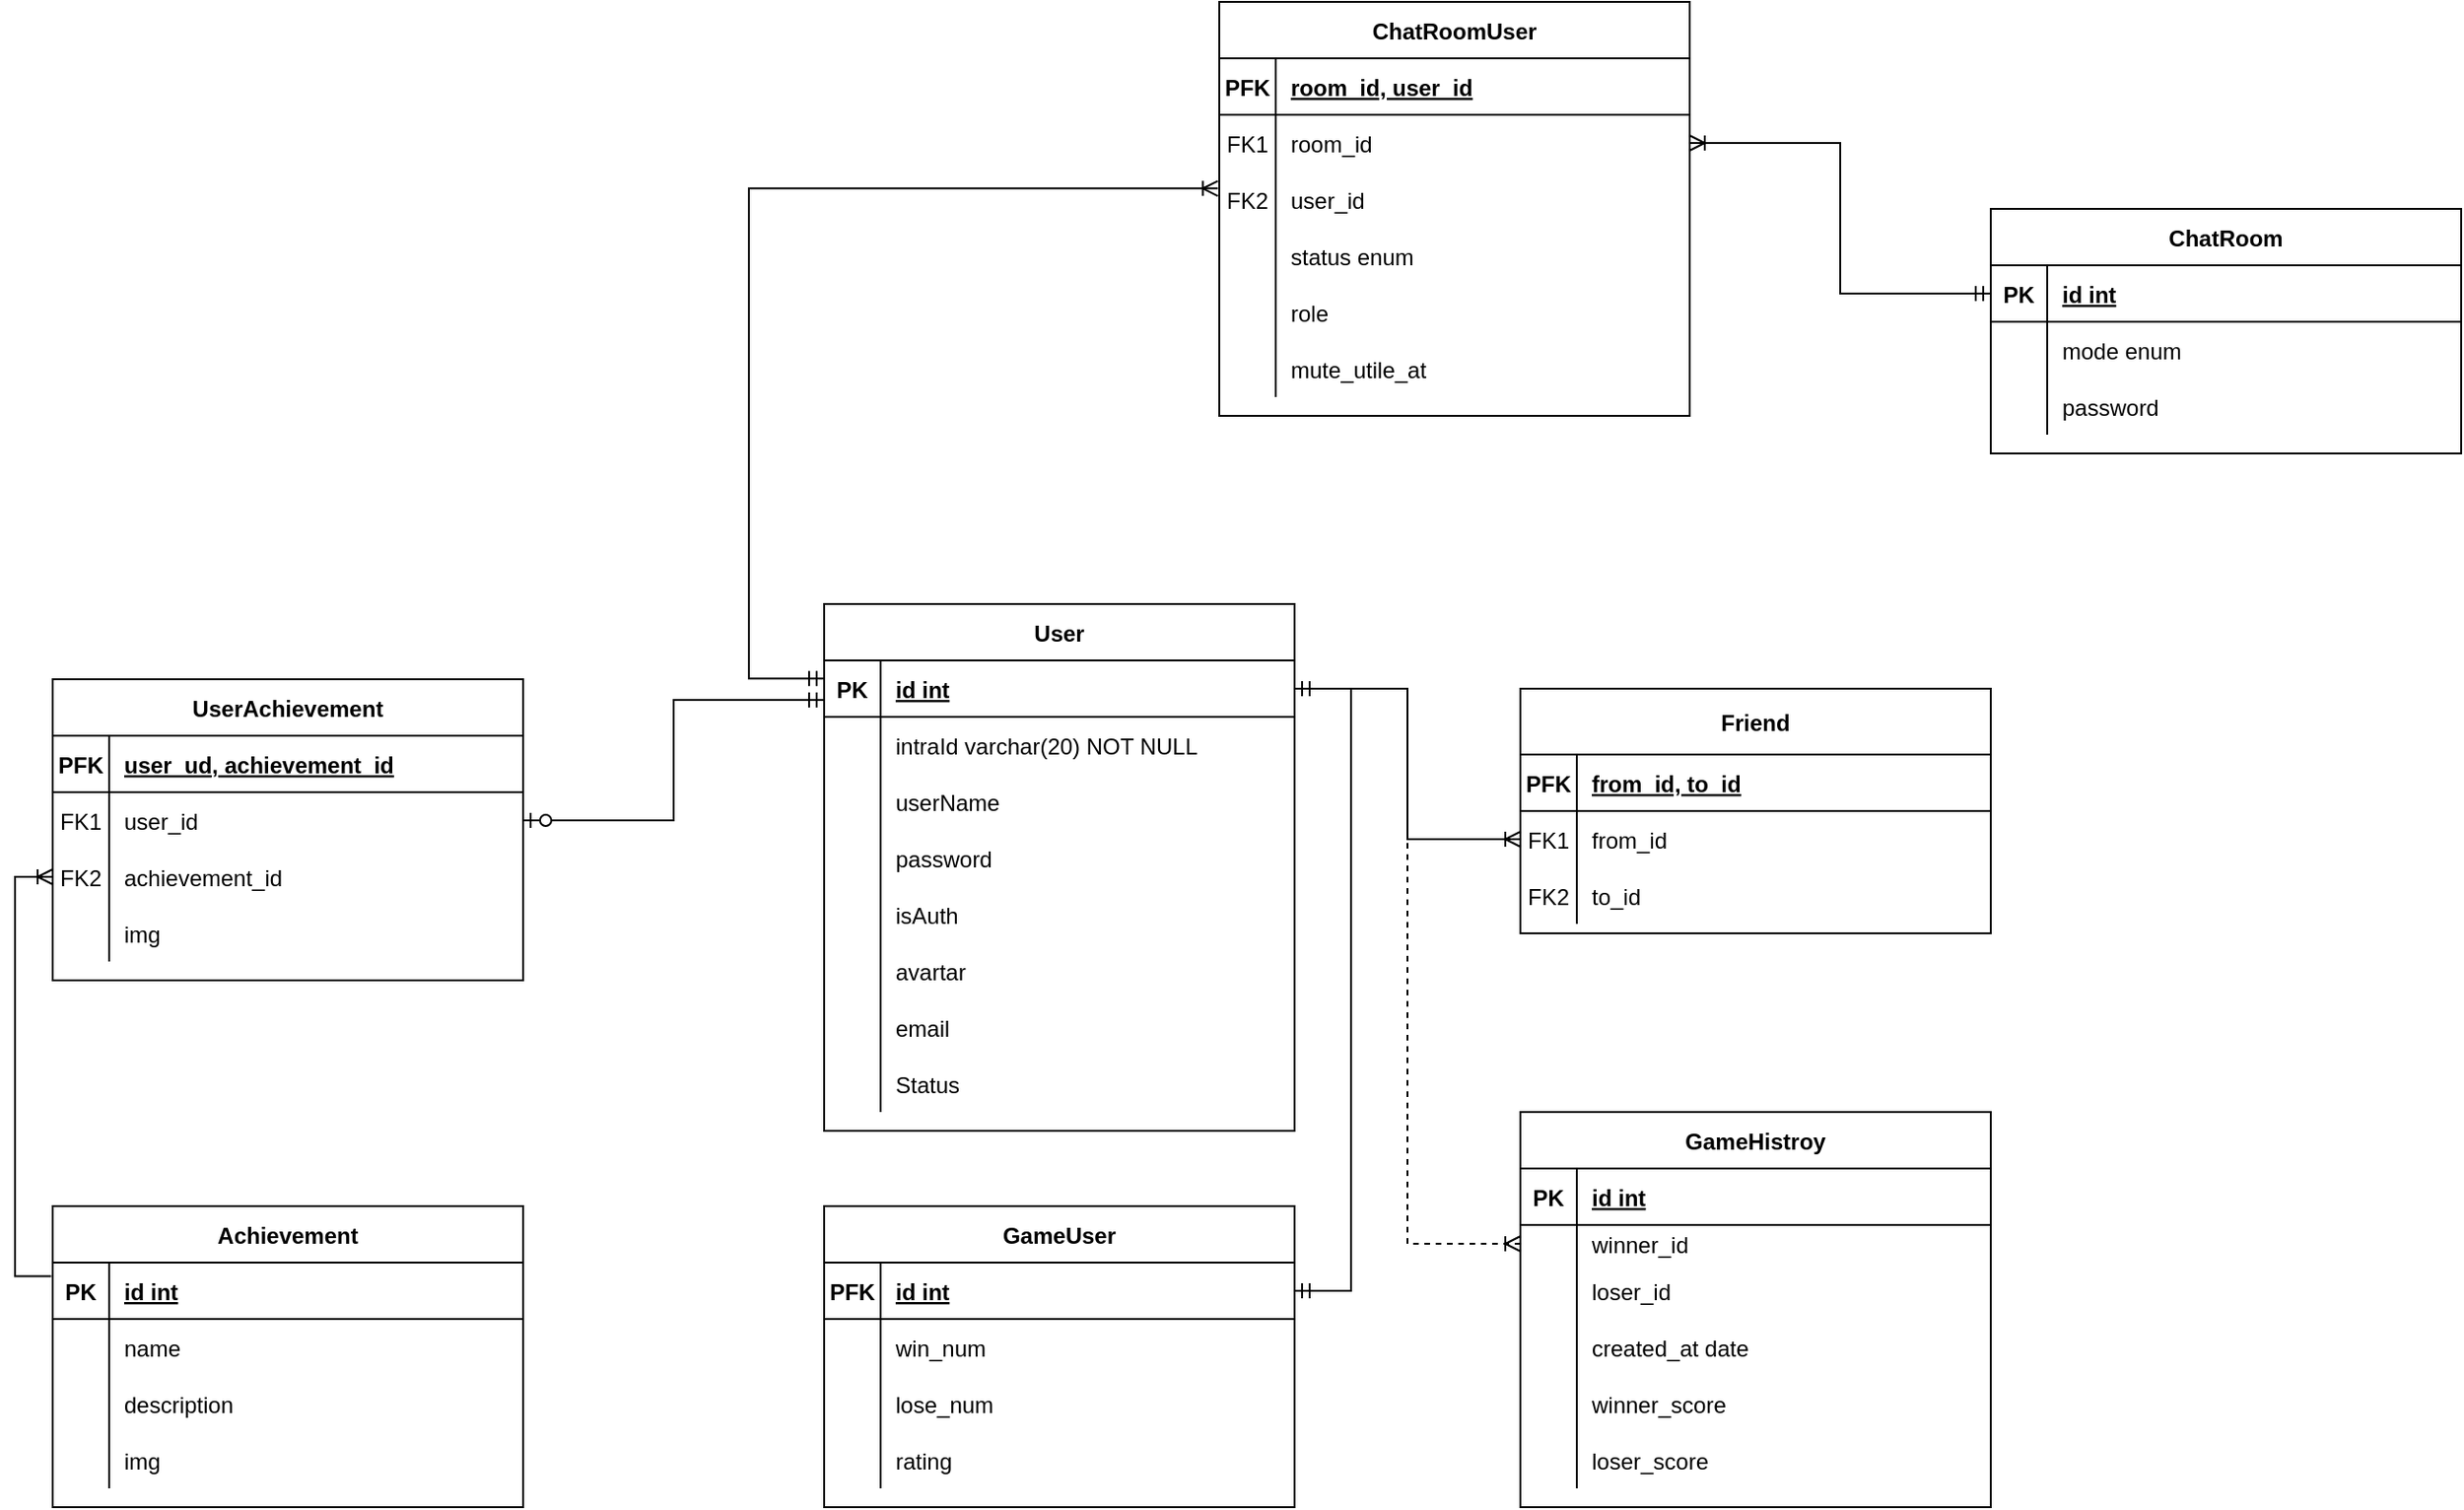 <mxfile version="21.5.0" type="github">
  <diagram id="R2lEEEUBdFMjLlhIrx00" name="Page-1">
    <mxGraphModel dx="2044" dy="1866" grid="1" gridSize="10" guides="1" tooltips="1" connect="1" arrows="1" fold="1" page="1" pageScale="1" pageWidth="850" pageHeight="1100" math="0" shadow="0" extFonts="Permanent Marker^https://fonts.googleapis.com/css?family=Permanent+Marker">
      <root>
        <mxCell id="0" />
        <mxCell id="1" parent="0" />
        <mxCell id="lOmUBnbk2ktsmY-F3vOk-1" value="User" style="shape=table;startSize=30;container=1;collapsible=1;childLayout=tableLayout;fixedRows=1;rowLines=0;fontStyle=1;align=center;resizeLast=1;" parent="1" vertex="1">
          <mxGeometry y="250" width="250" height="280" as="geometry" />
        </mxCell>
        <mxCell id="lOmUBnbk2ktsmY-F3vOk-2" value="" style="shape=partialRectangle;collapsible=0;dropTarget=0;pointerEvents=0;fillColor=none;points=[[0,0.5],[1,0.5]];portConstraint=eastwest;top=0;left=0;right=0;bottom=1;" parent="lOmUBnbk2ktsmY-F3vOk-1" vertex="1">
          <mxGeometry y="30" width="250" height="30" as="geometry" />
        </mxCell>
        <mxCell id="lOmUBnbk2ktsmY-F3vOk-3" value="PK" style="shape=partialRectangle;overflow=hidden;connectable=0;fillColor=none;top=0;left=0;bottom=0;right=0;fontStyle=1;" parent="lOmUBnbk2ktsmY-F3vOk-2" vertex="1">
          <mxGeometry width="30" height="30" as="geometry">
            <mxRectangle width="30" height="30" as="alternateBounds" />
          </mxGeometry>
        </mxCell>
        <mxCell id="lOmUBnbk2ktsmY-F3vOk-4" value="id int" style="shape=partialRectangle;overflow=hidden;connectable=0;fillColor=none;top=0;left=0;bottom=0;right=0;align=left;spacingLeft=6;fontStyle=5;" parent="lOmUBnbk2ktsmY-F3vOk-2" vertex="1">
          <mxGeometry x="30" width="220" height="30" as="geometry">
            <mxRectangle width="220" height="30" as="alternateBounds" />
          </mxGeometry>
        </mxCell>
        <mxCell id="3Igh5YAxIbM6BhiKC6Sn-34" style="shape=partialRectangle;collapsible=0;dropTarget=0;pointerEvents=0;fillColor=none;points=[[0,0.5],[1,0.5]];portConstraint=eastwest;top=0;left=0;right=0;bottom=0;" parent="lOmUBnbk2ktsmY-F3vOk-1" vertex="1">
          <mxGeometry y="60" width="250" height="30" as="geometry" />
        </mxCell>
        <mxCell id="3Igh5YAxIbM6BhiKC6Sn-35" style="shape=partialRectangle;overflow=hidden;connectable=0;fillColor=none;top=0;left=0;bottom=0;right=0;" parent="3Igh5YAxIbM6BhiKC6Sn-34" vertex="1">
          <mxGeometry width="30" height="30" as="geometry">
            <mxRectangle width="30" height="30" as="alternateBounds" />
          </mxGeometry>
        </mxCell>
        <mxCell id="3Igh5YAxIbM6BhiKC6Sn-36" value="intraId varchar(20) NOT NULL" style="shape=partialRectangle;overflow=hidden;connectable=0;fillColor=none;top=0;left=0;bottom=0;right=0;align=left;spacingLeft=6;" parent="3Igh5YAxIbM6BhiKC6Sn-34" vertex="1">
          <mxGeometry x="30" width="220" height="30" as="geometry">
            <mxRectangle width="220" height="30" as="alternateBounds" />
          </mxGeometry>
        </mxCell>
        <mxCell id="lOmUBnbk2ktsmY-F3vOk-8" value="" style="shape=partialRectangle;collapsible=0;dropTarget=0;pointerEvents=0;fillColor=none;points=[[0,0.5],[1,0.5]];portConstraint=eastwest;top=0;left=0;right=0;bottom=0;" parent="lOmUBnbk2ktsmY-F3vOk-1" vertex="1">
          <mxGeometry y="90" width="250" height="30" as="geometry" />
        </mxCell>
        <mxCell id="lOmUBnbk2ktsmY-F3vOk-9" value="" style="shape=partialRectangle;overflow=hidden;connectable=0;fillColor=none;top=0;left=0;bottom=0;right=0;" parent="lOmUBnbk2ktsmY-F3vOk-8" vertex="1">
          <mxGeometry width="30" height="30" as="geometry">
            <mxRectangle width="30" height="30" as="alternateBounds" />
          </mxGeometry>
        </mxCell>
        <mxCell id="lOmUBnbk2ktsmY-F3vOk-10" value="userName" style="shape=partialRectangle;overflow=hidden;connectable=0;fillColor=none;top=0;left=0;bottom=0;right=0;align=left;spacingLeft=6;" parent="lOmUBnbk2ktsmY-F3vOk-8" vertex="1">
          <mxGeometry x="30" width="220" height="30" as="geometry">
            <mxRectangle width="220" height="30" as="alternateBounds" />
          </mxGeometry>
        </mxCell>
        <mxCell id="lOmUBnbk2ktsmY-F3vOk-13" value="" style="shape=partialRectangle;collapsible=0;dropTarget=0;pointerEvents=0;fillColor=none;points=[[0,0.5],[1,0.5]];portConstraint=eastwest;top=0;left=0;right=0;bottom=0;" parent="lOmUBnbk2ktsmY-F3vOk-1" vertex="1">
          <mxGeometry y="120" width="250" height="30" as="geometry" />
        </mxCell>
        <mxCell id="lOmUBnbk2ktsmY-F3vOk-14" value="" style="shape=partialRectangle;overflow=hidden;connectable=0;fillColor=none;top=0;left=0;bottom=0;right=0;" parent="lOmUBnbk2ktsmY-F3vOk-13" vertex="1">
          <mxGeometry width="30" height="30" as="geometry">
            <mxRectangle width="30" height="30" as="alternateBounds" />
          </mxGeometry>
        </mxCell>
        <mxCell id="lOmUBnbk2ktsmY-F3vOk-15" value="password" style="shape=partialRectangle;overflow=hidden;connectable=0;fillColor=none;top=0;left=0;bottom=0;right=0;align=left;spacingLeft=6;" parent="lOmUBnbk2ktsmY-F3vOk-13" vertex="1">
          <mxGeometry x="30" width="220" height="30" as="geometry">
            <mxRectangle width="220" height="30" as="alternateBounds" />
          </mxGeometry>
        </mxCell>
        <mxCell id="lOmUBnbk2ktsmY-F3vOk-19" value="" style="shape=partialRectangle;collapsible=0;dropTarget=0;pointerEvents=0;fillColor=none;points=[[0,0.5],[1,0.5]];portConstraint=eastwest;top=0;left=0;right=0;bottom=0;" parent="lOmUBnbk2ktsmY-F3vOk-1" vertex="1">
          <mxGeometry y="150" width="250" height="30" as="geometry" />
        </mxCell>
        <mxCell id="lOmUBnbk2ktsmY-F3vOk-20" value="" style="shape=partialRectangle;overflow=hidden;connectable=0;fillColor=none;top=0;left=0;bottom=0;right=0;" parent="lOmUBnbk2ktsmY-F3vOk-19" vertex="1">
          <mxGeometry width="30" height="30" as="geometry">
            <mxRectangle width="30" height="30" as="alternateBounds" />
          </mxGeometry>
        </mxCell>
        <mxCell id="lOmUBnbk2ktsmY-F3vOk-21" value="isAuth" style="shape=partialRectangle;overflow=hidden;connectable=0;fillColor=none;top=0;left=0;bottom=0;right=0;align=left;spacingLeft=6;" parent="lOmUBnbk2ktsmY-F3vOk-19" vertex="1">
          <mxGeometry x="30" width="220" height="30" as="geometry">
            <mxRectangle width="220" height="30" as="alternateBounds" />
          </mxGeometry>
        </mxCell>
        <mxCell id="lOmUBnbk2ktsmY-F3vOk-22" value="" style="shape=partialRectangle;collapsible=0;dropTarget=0;pointerEvents=0;fillColor=none;points=[[0,0.5],[1,0.5]];portConstraint=eastwest;top=0;left=0;right=0;bottom=0;" parent="lOmUBnbk2ktsmY-F3vOk-1" vertex="1">
          <mxGeometry y="180" width="250" height="30" as="geometry" />
        </mxCell>
        <mxCell id="lOmUBnbk2ktsmY-F3vOk-23" value="" style="shape=partialRectangle;overflow=hidden;connectable=0;fillColor=none;top=0;left=0;bottom=0;right=0;" parent="lOmUBnbk2ktsmY-F3vOk-22" vertex="1">
          <mxGeometry width="30" height="30" as="geometry">
            <mxRectangle width="30" height="30" as="alternateBounds" />
          </mxGeometry>
        </mxCell>
        <mxCell id="lOmUBnbk2ktsmY-F3vOk-24" value="avartar" style="shape=partialRectangle;overflow=hidden;connectable=0;fillColor=none;top=0;left=0;bottom=0;right=0;align=left;spacingLeft=6;" parent="lOmUBnbk2ktsmY-F3vOk-22" vertex="1">
          <mxGeometry x="30" width="220" height="30" as="geometry">
            <mxRectangle width="220" height="30" as="alternateBounds" />
          </mxGeometry>
        </mxCell>
        <mxCell id="lOmUBnbk2ktsmY-F3vOk-166" value="" style="shape=partialRectangle;collapsible=0;dropTarget=0;pointerEvents=0;fillColor=none;points=[[0,0.5],[1,0.5]];portConstraint=eastwest;top=0;left=0;right=0;bottom=0;" parent="lOmUBnbk2ktsmY-F3vOk-1" vertex="1">
          <mxGeometry y="210" width="250" height="30" as="geometry" />
        </mxCell>
        <mxCell id="lOmUBnbk2ktsmY-F3vOk-167" value="" style="shape=partialRectangle;overflow=hidden;connectable=0;fillColor=none;top=0;left=0;bottom=0;right=0;" parent="lOmUBnbk2ktsmY-F3vOk-166" vertex="1">
          <mxGeometry width="30" height="30" as="geometry">
            <mxRectangle width="30" height="30" as="alternateBounds" />
          </mxGeometry>
        </mxCell>
        <mxCell id="lOmUBnbk2ktsmY-F3vOk-168" value="email" style="shape=partialRectangle;overflow=hidden;connectable=0;fillColor=none;top=0;left=0;bottom=0;right=0;align=left;spacingLeft=6;" parent="lOmUBnbk2ktsmY-F3vOk-166" vertex="1">
          <mxGeometry x="30" width="220" height="30" as="geometry">
            <mxRectangle width="220" height="30" as="alternateBounds" />
          </mxGeometry>
        </mxCell>
        <mxCell id="u-hAwEePGEWqM_H_SsDA-1" style="shape=partialRectangle;collapsible=0;dropTarget=0;pointerEvents=0;fillColor=none;points=[[0,0.5],[1,0.5]];portConstraint=eastwest;top=0;left=0;right=0;bottom=0;" vertex="1" parent="lOmUBnbk2ktsmY-F3vOk-1">
          <mxGeometry y="240" width="250" height="30" as="geometry" />
        </mxCell>
        <mxCell id="u-hAwEePGEWqM_H_SsDA-2" style="shape=partialRectangle;overflow=hidden;connectable=0;fillColor=none;top=0;left=0;bottom=0;right=0;" vertex="1" parent="u-hAwEePGEWqM_H_SsDA-1">
          <mxGeometry width="30" height="30" as="geometry">
            <mxRectangle width="30" height="30" as="alternateBounds" />
          </mxGeometry>
        </mxCell>
        <mxCell id="u-hAwEePGEWqM_H_SsDA-3" value="Status" style="shape=partialRectangle;overflow=hidden;connectable=0;fillColor=none;top=0;left=0;bottom=0;right=0;align=left;spacingLeft=6;" vertex="1" parent="u-hAwEePGEWqM_H_SsDA-1">
          <mxGeometry x="30" width="220" height="30" as="geometry">
            <mxRectangle width="220" height="30" as="alternateBounds" />
          </mxGeometry>
        </mxCell>
        <mxCell id="lOmUBnbk2ktsmY-F3vOk-28" value="Friend" style="shape=table;startSize=35;container=1;collapsible=1;childLayout=tableLayout;fixedRows=1;rowLines=0;fontStyle=1;align=center;resizeLast=1;" parent="1" vertex="1">
          <mxGeometry x="370" y="295" width="250" height="130" as="geometry" />
        </mxCell>
        <mxCell id="lOmUBnbk2ktsmY-F3vOk-29" value="" style="shape=partialRectangle;collapsible=0;dropTarget=0;pointerEvents=0;fillColor=none;points=[[0,0.5],[1,0.5]];portConstraint=eastwest;top=0;left=0;right=0;bottom=1;" parent="lOmUBnbk2ktsmY-F3vOk-28" vertex="1">
          <mxGeometry y="35" width="250" height="30" as="geometry" />
        </mxCell>
        <mxCell id="lOmUBnbk2ktsmY-F3vOk-30" value="PFK" style="shape=partialRectangle;overflow=hidden;connectable=0;fillColor=none;top=0;left=0;bottom=0;right=0;fontStyle=1;" parent="lOmUBnbk2ktsmY-F3vOk-29" vertex="1">
          <mxGeometry width="30" height="30" as="geometry">
            <mxRectangle width="30" height="30" as="alternateBounds" />
          </mxGeometry>
        </mxCell>
        <mxCell id="lOmUBnbk2ktsmY-F3vOk-31" value="from_id, to_id" style="shape=partialRectangle;overflow=hidden;connectable=0;fillColor=none;top=0;left=0;bottom=0;right=0;align=left;spacingLeft=6;fontStyle=5;" parent="lOmUBnbk2ktsmY-F3vOk-29" vertex="1">
          <mxGeometry x="30" width="220" height="30" as="geometry">
            <mxRectangle width="220" height="30" as="alternateBounds" />
          </mxGeometry>
        </mxCell>
        <mxCell id="lOmUBnbk2ktsmY-F3vOk-32" value="" style="shape=partialRectangle;collapsible=0;dropTarget=0;pointerEvents=0;fillColor=none;points=[[0,0.5],[1,0.5]];portConstraint=eastwest;top=0;left=0;right=0;bottom=0;" parent="lOmUBnbk2ktsmY-F3vOk-28" vertex="1">
          <mxGeometry y="65" width="250" height="30" as="geometry" />
        </mxCell>
        <mxCell id="lOmUBnbk2ktsmY-F3vOk-33" value="FK1" style="shape=partialRectangle;overflow=hidden;connectable=0;fillColor=none;top=0;left=0;bottom=0;right=0;" parent="lOmUBnbk2ktsmY-F3vOk-32" vertex="1">
          <mxGeometry width="30" height="30" as="geometry">
            <mxRectangle width="30" height="30" as="alternateBounds" />
          </mxGeometry>
        </mxCell>
        <mxCell id="lOmUBnbk2ktsmY-F3vOk-34" value="from_id" style="shape=partialRectangle;overflow=hidden;connectable=0;fillColor=none;top=0;left=0;bottom=0;right=0;align=left;spacingLeft=6;" parent="lOmUBnbk2ktsmY-F3vOk-32" vertex="1">
          <mxGeometry x="30" width="220" height="30" as="geometry">
            <mxRectangle width="220" height="30" as="alternateBounds" />
          </mxGeometry>
        </mxCell>
        <mxCell id="lOmUBnbk2ktsmY-F3vOk-35" value="" style="shape=partialRectangle;collapsible=0;dropTarget=0;pointerEvents=0;fillColor=none;points=[[0,0.5],[1,0.5]];portConstraint=eastwest;top=0;left=0;right=0;bottom=0;" parent="lOmUBnbk2ktsmY-F3vOk-28" vertex="1">
          <mxGeometry y="95" width="250" height="30" as="geometry" />
        </mxCell>
        <mxCell id="lOmUBnbk2ktsmY-F3vOk-36" value="FK2" style="shape=partialRectangle;overflow=hidden;connectable=0;fillColor=none;top=0;left=0;bottom=0;right=0;" parent="lOmUBnbk2ktsmY-F3vOk-35" vertex="1">
          <mxGeometry width="30" height="30" as="geometry">
            <mxRectangle width="30" height="30" as="alternateBounds" />
          </mxGeometry>
        </mxCell>
        <mxCell id="lOmUBnbk2ktsmY-F3vOk-37" value="to_id" style="shape=partialRectangle;overflow=hidden;connectable=0;fillColor=none;top=0;left=0;bottom=0;right=0;align=left;spacingLeft=6;" parent="lOmUBnbk2ktsmY-F3vOk-35" vertex="1">
          <mxGeometry x="30" width="220" height="30" as="geometry">
            <mxRectangle width="220" height="30" as="alternateBounds" />
          </mxGeometry>
        </mxCell>
        <mxCell id="lOmUBnbk2ktsmY-F3vOk-47" value="GameUser" style="shape=table;startSize=30;container=1;collapsible=1;childLayout=tableLayout;fixedRows=1;rowLines=0;fontStyle=1;align=center;resizeLast=1;" parent="1" vertex="1">
          <mxGeometry y="570" width="250" height="160" as="geometry" />
        </mxCell>
        <mxCell id="lOmUBnbk2ktsmY-F3vOk-48" value="" style="shape=partialRectangle;collapsible=0;dropTarget=0;pointerEvents=0;fillColor=none;points=[[0,0.5],[1,0.5]];portConstraint=eastwest;top=0;left=0;right=0;bottom=1;" parent="lOmUBnbk2ktsmY-F3vOk-47" vertex="1">
          <mxGeometry y="30" width="250" height="30" as="geometry" />
        </mxCell>
        <mxCell id="lOmUBnbk2ktsmY-F3vOk-49" value="PFK" style="shape=partialRectangle;overflow=hidden;connectable=0;fillColor=none;top=0;left=0;bottom=0;right=0;fontStyle=1;" parent="lOmUBnbk2ktsmY-F3vOk-48" vertex="1">
          <mxGeometry width="30" height="30" as="geometry">
            <mxRectangle width="30" height="30" as="alternateBounds" />
          </mxGeometry>
        </mxCell>
        <mxCell id="lOmUBnbk2ktsmY-F3vOk-50" value="id int" style="shape=partialRectangle;overflow=hidden;connectable=0;fillColor=none;top=0;left=0;bottom=0;right=0;align=left;spacingLeft=6;fontStyle=5;" parent="lOmUBnbk2ktsmY-F3vOk-48" vertex="1">
          <mxGeometry x="30" width="220" height="30" as="geometry">
            <mxRectangle width="220" height="30" as="alternateBounds" />
          </mxGeometry>
        </mxCell>
        <mxCell id="lOmUBnbk2ktsmY-F3vOk-51" value="" style="shape=partialRectangle;collapsible=0;dropTarget=0;pointerEvents=0;fillColor=none;points=[[0,0.5],[1,0.5]];portConstraint=eastwest;top=0;left=0;right=0;bottom=0;" parent="lOmUBnbk2ktsmY-F3vOk-47" vertex="1">
          <mxGeometry y="60" width="250" height="30" as="geometry" />
        </mxCell>
        <mxCell id="lOmUBnbk2ktsmY-F3vOk-52" value="" style="shape=partialRectangle;overflow=hidden;connectable=0;fillColor=none;top=0;left=0;bottom=0;right=0;" parent="lOmUBnbk2ktsmY-F3vOk-51" vertex="1">
          <mxGeometry width="30" height="30" as="geometry">
            <mxRectangle width="30" height="30" as="alternateBounds" />
          </mxGeometry>
        </mxCell>
        <mxCell id="lOmUBnbk2ktsmY-F3vOk-53" value="win_num" style="shape=partialRectangle;overflow=hidden;connectable=0;fillColor=none;top=0;left=0;bottom=0;right=0;align=left;spacingLeft=6;" parent="lOmUBnbk2ktsmY-F3vOk-51" vertex="1">
          <mxGeometry x="30" width="220" height="30" as="geometry">
            <mxRectangle width="220" height="30" as="alternateBounds" />
          </mxGeometry>
        </mxCell>
        <mxCell id="lOmUBnbk2ktsmY-F3vOk-54" value="" style="shape=partialRectangle;collapsible=0;dropTarget=0;pointerEvents=0;fillColor=none;points=[[0,0.5],[1,0.5]];portConstraint=eastwest;top=0;left=0;right=0;bottom=0;" parent="lOmUBnbk2ktsmY-F3vOk-47" vertex="1">
          <mxGeometry y="90" width="250" height="30" as="geometry" />
        </mxCell>
        <mxCell id="lOmUBnbk2ktsmY-F3vOk-55" value="" style="shape=partialRectangle;overflow=hidden;connectable=0;fillColor=none;top=0;left=0;bottom=0;right=0;" parent="lOmUBnbk2ktsmY-F3vOk-54" vertex="1">
          <mxGeometry width="30" height="30" as="geometry">
            <mxRectangle width="30" height="30" as="alternateBounds" />
          </mxGeometry>
        </mxCell>
        <mxCell id="lOmUBnbk2ktsmY-F3vOk-56" value="lose_num" style="shape=partialRectangle;overflow=hidden;connectable=0;fillColor=none;top=0;left=0;bottom=0;right=0;align=left;spacingLeft=6;" parent="lOmUBnbk2ktsmY-F3vOk-54" vertex="1">
          <mxGeometry x="30" width="220" height="30" as="geometry">
            <mxRectangle width="220" height="30" as="alternateBounds" />
          </mxGeometry>
        </mxCell>
        <mxCell id="lOmUBnbk2ktsmY-F3vOk-57" value="" style="shape=partialRectangle;collapsible=0;dropTarget=0;pointerEvents=0;fillColor=none;points=[[0,0.5],[1,0.5]];portConstraint=eastwest;top=0;left=0;right=0;bottom=0;" parent="lOmUBnbk2ktsmY-F3vOk-47" vertex="1">
          <mxGeometry y="120" width="250" height="30" as="geometry" />
        </mxCell>
        <mxCell id="lOmUBnbk2ktsmY-F3vOk-58" value="" style="shape=partialRectangle;overflow=hidden;connectable=0;fillColor=none;top=0;left=0;bottom=0;right=0;" parent="lOmUBnbk2ktsmY-F3vOk-57" vertex="1">
          <mxGeometry width="30" height="30" as="geometry">
            <mxRectangle width="30" height="30" as="alternateBounds" />
          </mxGeometry>
        </mxCell>
        <mxCell id="lOmUBnbk2ktsmY-F3vOk-59" value="rating" style="shape=partialRectangle;overflow=hidden;connectable=0;fillColor=none;top=0;left=0;bottom=0;right=0;align=left;spacingLeft=6;" parent="lOmUBnbk2ktsmY-F3vOk-57" vertex="1">
          <mxGeometry x="30" width="220" height="30" as="geometry">
            <mxRectangle width="220" height="30" as="alternateBounds" />
          </mxGeometry>
        </mxCell>
        <mxCell id="lOmUBnbk2ktsmY-F3vOk-66" value="GameHistroy" style="shape=table;startSize=30;container=1;collapsible=1;childLayout=tableLayout;fixedRows=1;rowLines=0;fontStyle=1;align=center;resizeLast=1;" parent="1" vertex="1">
          <mxGeometry x="370" y="520" width="250" height="210" as="geometry" />
        </mxCell>
        <mxCell id="lOmUBnbk2ktsmY-F3vOk-67" value="" style="shape=partialRectangle;collapsible=0;dropTarget=0;pointerEvents=0;fillColor=none;points=[[0,0.5],[1,0.5]];portConstraint=eastwest;top=0;left=0;right=0;bottom=1;" parent="lOmUBnbk2ktsmY-F3vOk-66" vertex="1">
          <mxGeometry y="30" width="250" height="30" as="geometry" />
        </mxCell>
        <mxCell id="lOmUBnbk2ktsmY-F3vOk-68" value="PK" style="shape=partialRectangle;overflow=hidden;connectable=0;fillColor=none;top=0;left=0;bottom=0;right=0;fontStyle=1;" parent="lOmUBnbk2ktsmY-F3vOk-67" vertex="1">
          <mxGeometry width="30" height="30" as="geometry">
            <mxRectangle width="30" height="30" as="alternateBounds" />
          </mxGeometry>
        </mxCell>
        <mxCell id="lOmUBnbk2ktsmY-F3vOk-69" value="id int" style="shape=partialRectangle;overflow=hidden;connectable=0;fillColor=none;top=0;left=0;bottom=0;right=0;align=left;spacingLeft=6;fontStyle=5;" parent="lOmUBnbk2ktsmY-F3vOk-67" vertex="1">
          <mxGeometry x="30" width="220" height="30" as="geometry">
            <mxRectangle width="220" height="30" as="alternateBounds" />
          </mxGeometry>
        </mxCell>
        <mxCell id="lOmUBnbk2ktsmY-F3vOk-70" value="" style="shape=partialRectangle;collapsible=0;dropTarget=0;pointerEvents=0;fillColor=none;points=[[0,0.5],[1,0.5]];portConstraint=eastwest;top=0;left=0;right=0;bottom=0;" parent="lOmUBnbk2ktsmY-F3vOk-66" vertex="1">
          <mxGeometry y="60" width="250" height="20" as="geometry" />
        </mxCell>
        <mxCell id="lOmUBnbk2ktsmY-F3vOk-71" value="" style="shape=partialRectangle;overflow=hidden;connectable=0;fillColor=none;top=0;left=0;bottom=0;right=0;" parent="lOmUBnbk2ktsmY-F3vOk-70" vertex="1">
          <mxGeometry width="30" height="20" as="geometry">
            <mxRectangle width="30" height="20" as="alternateBounds" />
          </mxGeometry>
        </mxCell>
        <mxCell id="lOmUBnbk2ktsmY-F3vOk-72" value="winner_id" style="shape=partialRectangle;overflow=hidden;connectable=0;fillColor=none;top=0;left=0;bottom=0;right=0;align=left;spacingLeft=6;" parent="lOmUBnbk2ktsmY-F3vOk-70" vertex="1">
          <mxGeometry x="30" width="220" height="20" as="geometry">
            <mxRectangle width="220" height="20" as="alternateBounds" />
          </mxGeometry>
        </mxCell>
        <mxCell id="lOmUBnbk2ktsmY-F3vOk-73" value="" style="shape=partialRectangle;collapsible=0;dropTarget=0;pointerEvents=0;fillColor=none;points=[[0,0.5],[1,0.5]];portConstraint=eastwest;top=0;left=0;right=0;bottom=0;" parent="lOmUBnbk2ktsmY-F3vOk-66" vertex="1">
          <mxGeometry y="80" width="250" height="30" as="geometry" />
        </mxCell>
        <mxCell id="lOmUBnbk2ktsmY-F3vOk-74" value="" style="shape=partialRectangle;overflow=hidden;connectable=0;fillColor=none;top=0;left=0;bottom=0;right=0;" parent="lOmUBnbk2ktsmY-F3vOk-73" vertex="1">
          <mxGeometry width="30" height="30" as="geometry">
            <mxRectangle width="30" height="30" as="alternateBounds" />
          </mxGeometry>
        </mxCell>
        <mxCell id="lOmUBnbk2ktsmY-F3vOk-75" value="loser_id" style="shape=partialRectangle;overflow=hidden;connectable=0;fillColor=none;top=0;left=0;bottom=0;right=0;align=left;spacingLeft=6;" parent="lOmUBnbk2ktsmY-F3vOk-73" vertex="1">
          <mxGeometry x="30" width="220" height="30" as="geometry">
            <mxRectangle width="220" height="30" as="alternateBounds" />
          </mxGeometry>
        </mxCell>
        <mxCell id="lOmUBnbk2ktsmY-F3vOk-76" value="" style="shape=partialRectangle;collapsible=0;dropTarget=0;pointerEvents=0;fillColor=none;points=[[0,0.5],[1,0.5]];portConstraint=eastwest;top=0;left=0;right=0;bottom=0;" parent="lOmUBnbk2ktsmY-F3vOk-66" vertex="1">
          <mxGeometry y="110" width="250" height="30" as="geometry" />
        </mxCell>
        <mxCell id="lOmUBnbk2ktsmY-F3vOk-77" value="" style="shape=partialRectangle;overflow=hidden;connectable=0;fillColor=none;top=0;left=0;bottom=0;right=0;" parent="lOmUBnbk2ktsmY-F3vOk-76" vertex="1">
          <mxGeometry width="30" height="30" as="geometry">
            <mxRectangle width="30" height="30" as="alternateBounds" />
          </mxGeometry>
        </mxCell>
        <mxCell id="lOmUBnbk2ktsmY-F3vOk-78" value="created_at date" style="shape=partialRectangle;overflow=hidden;connectable=0;fillColor=none;top=0;left=0;bottom=0;right=0;align=left;spacingLeft=6;" parent="lOmUBnbk2ktsmY-F3vOk-76" vertex="1">
          <mxGeometry x="30" width="220" height="30" as="geometry">
            <mxRectangle width="220" height="30" as="alternateBounds" />
          </mxGeometry>
        </mxCell>
        <mxCell id="u-hAwEePGEWqM_H_SsDA-7" style="shape=partialRectangle;collapsible=0;dropTarget=0;pointerEvents=0;fillColor=none;points=[[0,0.5],[1,0.5]];portConstraint=eastwest;top=0;left=0;right=0;bottom=0;" vertex="1" parent="lOmUBnbk2ktsmY-F3vOk-66">
          <mxGeometry y="140" width="250" height="30" as="geometry" />
        </mxCell>
        <mxCell id="u-hAwEePGEWqM_H_SsDA-8" style="shape=partialRectangle;overflow=hidden;connectable=0;fillColor=none;top=0;left=0;bottom=0;right=0;" vertex="1" parent="u-hAwEePGEWqM_H_SsDA-7">
          <mxGeometry width="30" height="30" as="geometry">
            <mxRectangle width="30" height="30" as="alternateBounds" />
          </mxGeometry>
        </mxCell>
        <mxCell id="u-hAwEePGEWqM_H_SsDA-9" value="winner_score" style="shape=partialRectangle;overflow=hidden;connectable=0;fillColor=none;top=0;left=0;bottom=0;right=0;align=left;spacingLeft=6;" vertex="1" parent="u-hAwEePGEWqM_H_SsDA-7">
          <mxGeometry x="30" width="220" height="30" as="geometry">
            <mxRectangle width="220" height="30" as="alternateBounds" />
          </mxGeometry>
        </mxCell>
        <mxCell id="u-hAwEePGEWqM_H_SsDA-4" style="shape=partialRectangle;collapsible=0;dropTarget=0;pointerEvents=0;fillColor=none;points=[[0,0.5],[1,0.5]];portConstraint=eastwest;top=0;left=0;right=0;bottom=0;" vertex="1" parent="lOmUBnbk2ktsmY-F3vOk-66">
          <mxGeometry y="170" width="250" height="30" as="geometry" />
        </mxCell>
        <mxCell id="u-hAwEePGEWqM_H_SsDA-5" style="shape=partialRectangle;overflow=hidden;connectable=0;fillColor=none;top=0;left=0;bottom=0;right=0;" vertex="1" parent="u-hAwEePGEWqM_H_SsDA-4">
          <mxGeometry width="30" height="30" as="geometry">
            <mxRectangle width="30" height="30" as="alternateBounds" />
          </mxGeometry>
        </mxCell>
        <mxCell id="u-hAwEePGEWqM_H_SsDA-6" value="loser_score" style="shape=partialRectangle;overflow=hidden;connectable=0;fillColor=none;top=0;left=0;bottom=0;right=0;align=left;spacingLeft=6;" vertex="1" parent="u-hAwEePGEWqM_H_SsDA-4">
          <mxGeometry x="30" width="220" height="30" as="geometry">
            <mxRectangle width="220" height="30" as="alternateBounds" />
          </mxGeometry>
        </mxCell>
        <mxCell id="lOmUBnbk2ktsmY-F3vOk-104" value="ChatRoom" style="shape=table;startSize=30;container=1;collapsible=1;childLayout=tableLayout;fixedRows=1;rowLines=0;fontStyle=1;align=center;resizeLast=1;" parent="1" vertex="1">
          <mxGeometry x="620" y="40" width="250" height="130" as="geometry" />
        </mxCell>
        <mxCell id="lOmUBnbk2ktsmY-F3vOk-105" value="" style="shape=partialRectangle;collapsible=0;dropTarget=0;pointerEvents=0;fillColor=none;points=[[0,0.5],[1,0.5]];portConstraint=eastwest;top=0;left=0;right=0;bottom=1;" parent="lOmUBnbk2ktsmY-F3vOk-104" vertex="1">
          <mxGeometry y="30" width="250" height="30" as="geometry" />
        </mxCell>
        <mxCell id="lOmUBnbk2ktsmY-F3vOk-106" value="PK" style="shape=partialRectangle;overflow=hidden;connectable=0;fillColor=none;top=0;left=0;bottom=0;right=0;fontStyle=1;" parent="lOmUBnbk2ktsmY-F3vOk-105" vertex="1">
          <mxGeometry width="30" height="30" as="geometry">
            <mxRectangle width="30" height="30" as="alternateBounds" />
          </mxGeometry>
        </mxCell>
        <mxCell id="lOmUBnbk2ktsmY-F3vOk-107" value="id int" style="shape=partialRectangle;overflow=hidden;connectable=0;fillColor=none;top=0;left=0;bottom=0;right=0;align=left;spacingLeft=6;fontStyle=5;" parent="lOmUBnbk2ktsmY-F3vOk-105" vertex="1">
          <mxGeometry x="30" width="220" height="30" as="geometry">
            <mxRectangle width="220" height="30" as="alternateBounds" />
          </mxGeometry>
        </mxCell>
        <mxCell id="lOmUBnbk2ktsmY-F3vOk-108" value="" style="shape=partialRectangle;collapsible=0;dropTarget=0;pointerEvents=0;fillColor=none;points=[[0,0.5],[1,0.5]];portConstraint=eastwest;top=0;left=0;right=0;bottom=0;" parent="lOmUBnbk2ktsmY-F3vOk-104" vertex="1">
          <mxGeometry y="60" width="250" height="30" as="geometry" />
        </mxCell>
        <mxCell id="lOmUBnbk2ktsmY-F3vOk-109" value="" style="shape=partialRectangle;overflow=hidden;connectable=0;fillColor=none;top=0;left=0;bottom=0;right=0;" parent="lOmUBnbk2ktsmY-F3vOk-108" vertex="1">
          <mxGeometry width="30" height="30" as="geometry">
            <mxRectangle width="30" height="30" as="alternateBounds" />
          </mxGeometry>
        </mxCell>
        <mxCell id="lOmUBnbk2ktsmY-F3vOk-110" value="mode enum" style="shape=partialRectangle;overflow=hidden;connectable=0;fillColor=none;top=0;left=0;bottom=0;right=0;align=left;spacingLeft=6;" parent="lOmUBnbk2ktsmY-F3vOk-108" vertex="1">
          <mxGeometry x="30" width="220" height="30" as="geometry">
            <mxRectangle width="220" height="30" as="alternateBounds" />
          </mxGeometry>
        </mxCell>
        <mxCell id="lOmUBnbk2ktsmY-F3vOk-111" value="" style="shape=partialRectangle;collapsible=0;dropTarget=0;pointerEvents=0;fillColor=none;points=[[0,0.5],[1,0.5]];portConstraint=eastwest;top=0;left=0;right=0;bottom=0;" parent="lOmUBnbk2ktsmY-F3vOk-104" vertex="1">
          <mxGeometry y="90" width="250" height="30" as="geometry" />
        </mxCell>
        <mxCell id="lOmUBnbk2ktsmY-F3vOk-112" value="" style="shape=partialRectangle;overflow=hidden;connectable=0;fillColor=none;top=0;left=0;bottom=0;right=0;" parent="lOmUBnbk2ktsmY-F3vOk-111" vertex="1">
          <mxGeometry width="30" height="30" as="geometry">
            <mxRectangle width="30" height="30" as="alternateBounds" />
          </mxGeometry>
        </mxCell>
        <mxCell id="lOmUBnbk2ktsmY-F3vOk-113" value="password" style="shape=partialRectangle;overflow=hidden;connectable=0;fillColor=none;top=0;left=0;bottom=0;right=0;align=left;spacingLeft=6;" parent="lOmUBnbk2ktsmY-F3vOk-111" vertex="1">
          <mxGeometry x="30" width="220" height="30" as="geometry">
            <mxRectangle width="220" height="30" as="alternateBounds" />
          </mxGeometry>
        </mxCell>
        <mxCell id="lOmUBnbk2ktsmY-F3vOk-114" value="Achievement" style="shape=table;startSize=30;container=1;collapsible=1;childLayout=tableLayout;fixedRows=1;rowLines=0;fontStyle=1;align=center;resizeLast=1;" parent="1" vertex="1">
          <mxGeometry x="-410" y="570" width="250" height="160" as="geometry" />
        </mxCell>
        <mxCell id="lOmUBnbk2ktsmY-F3vOk-115" value="" style="shape=partialRectangle;collapsible=0;dropTarget=0;pointerEvents=0;fillColor=none;points=[[0,0.5],[1,0.5]];portConstraint=eastwest;top=0;left=0;right=0;bottom=1;" parent="lOmUBnbk2ktsmY-F3vOk-114" vertex="1">
          <mxGeometry y="30" width="250" height="30" as="geometry" />
        </mxCell>
        <mxCell id="lOmUBnbk2ktsmY-F3vOk-116" value="PK" style="shape=partialRectangle;overflow=hidden;connectable=0;fillColor=none;top=0;left=0;bottom=0;right=0;fontStyle=1;" parent="lOmUBnbk2ktsmY-F3vOk-115" vertex="1">
          <mxGeometry width="30" height="30" as="geometry">
            <mxRectangle width="30" height="30" as="alternateBounds" />
          </mxGeometry>
        </mxCell>
        <mxCell id="lOmUBnbk2ktsmY-F3vOk-117" value="id int" style="shape=partialRectangle;overflow=hidden;connectable=0;fillColor=none;top=0;left=0;bottom=0;right=0;align=left;spacingLeft=6;fontStyle=5;" parent="lOmUBnbk2ktsmY-F3vOk-115" vertex="1">
          <mxGeometry x="30" width="220" height="30" as="geometry">
            <mxRectangle width="220" height="30" as="alternateBounds" />
          </mxGeometry>
        </mxCell>
        <mxCell id="lOmUBnbk2ktsmY-F3vOk-118" value="" style="shape=partialRectangle;collapsible=0;dropTarget=0;pointerEvents=0;fillColor=none;points=[[0,0.5],[1,0.5]];portConstraint=eastwest;top=0;left=0;right=0;bottom=0;" parent="lOmUBnbk2ktsmY-F3vOk-114" vertex="1">
          <mxGeometry y="60" width="250" height="30" as="geometry" />
        </mxCell>
        <mxCell id="lOmUBnbk2ktsmY-F3vOk-119" value="" style="shape=partialRectangle;overflow=hidden;connectable=0;fillColor=none;top=0;left=0;bottom=0;right=0;" parent="lOmUBnbk2ktsmY-F3vOk-118" vertex="1">
          <mxGeometry width="30" height="30" as="geometry">
            <mxRectangle width="30" height="30" as="alternateBounds" />
          </mxGeometry>
        </mxCell>
        <mxCell id="lOmUBnbk2ktsmY-F3vOk-120" value="name" style="shape=partialRectangle;overflow=hidden;connectable=0;fillColor=none;top=0;left=0;bottom=0;right=0;align=left;spacingLeft=6;" parent="lOmUBnbk2ktsmY-F3vOk-118" vertex="1">
          <mxGeometry x="30" width="220" height="30" as="geometry">
            <mxRectangle width="220" height="30" as="alternateBounds" />
          </mxGeometry>
        </mxCell>
        <mxCell id="lOmUBnbk2ktsmY-F3vOk-121" value="" style="shape=partialRectangle;collapsible=0;dropTarget=0;pointerEvents=0;fillColor=none;points=[[0,0.5],[1,0.5]];portConstraint=eastwest;top=0;left=0;right=0;bottom=0;" parent="lOmUBnbk2ktsmY-F3vOk-114" vertex="1">
          <mxGeometry y="90" width="250" height="30" as="geometry" />
        </mxCell>
        <mxCell id="lOmUBnbk2ktsmY-F3vOk-122" value="" style="shape=partialRectangle;overflow=hidden;connectable=0;fillColor=none;top=0;left=0;bottom=0;right=0;" parent="lOmUBnbk2ktsmY-F3vOk-121" vertex="1">
          <mxGeometry width="30" height="30" as="geometry">
            <mxRectangle width="30" height="30" as="alternateBounds" />
          </mxGeometry>
        </mxCell>
        <mxCell id="lOmUBnbk2ktsmY-F3vOk-123" value="description" style="shape=partialRectangle;overflow=hidden;connectable=0;fillColor=none;top=0;left=0;bottom=0;right=0;align=left;spacingLeft=6;" parent="lOmUBnbk2ktsmY-F3vOk-121" vertex="1">
          <mxGeometry x="30" width="220" height="30" as="geometry">
            <mxRectangle width="220" height="30" as="alternateBounds" />
          </mxGeometry>
        </mxCell>
        <mxCell id="lOmUBnbk2ktsmY-F3vOk-124" value="" style="shape=partialRectangle;collapsible=0;dropTarget=0;pointerEvents=0;fillColor=none;points=[[0,0.5],[1,0.5]];portConstraint=eastwest;top=0;left=0;right=0;bottom=0;" parent="lOmUBnbk2ktsmY-F3vOk-114" vertex="1">
          <mxGeometry y="120" width="250" height="30" as="geometry" />
        </mxCell>
        <mxCell id="lOmUBnbk2ktsmY-F3vOk-125" value="" style="shape=partialRectangle;overflow=hidden;connectable=0;fillColor=none;top=0;left=0;bottom=0;right=0;" parent="lOmUBnbk2ktsmY-F3vOk-124" vertex="1">
          <mxGeometry width="30" height="30" as="geometry">
            <mxRectangle width="30" height="30" as="alternateBounds" />
          </mxGeometry>
        </mxCell>
        <mxCell id="lOmUBnbk2ktsmY-F3vOk-126" value="img" style="shape=partialRectangle;overflow=hidden;connectable=0;fillColor=none;top=0;left=0;bottom=0;right=0;align=left;spacingLeft=6;" parent="lOmUBnbk2ktsmY-F3vOk-124" vertex="1">
          <mxGeometry x="30" width="220" height="30" as="geometry">
            <mxRectangle width="220" height="30" as="alternateBounds" />
          </mxGeometry>
        </mxCell>
        <mxCell id="lOmUBnbk2ktsmY-F3vOk-133" value="UserAchievement" style="shape=table;startSize=30;container=1;collapsible=1;childLayout=tableLayout;fixedRows=1;rowLines=0;fontStyle=1;align=center;resizeLast=1;" parent="1" vertex="1">
          <mxGeometry x="-410" y="290" width="250" height="160" as="geometry" />
        </mxCell>
        <mxCell id="lOmUBnbk2ktsmY-F3vOk-134" value="" style="shape=partialRectangle;collapsible=0;dropTarget=0;pointerEvents=0;fillColor=none;points=[[0,0.5],[1,0.5]];portConstraint=eastwest;top=0;left=0;right=0;bottom=1;" parent="lOmUBnbk2ktsmY-F3vOk-133" vertex="1">
          <mxGeometry y="30" width="250" height="30" as="geometry" />
        </mxCell>
        <mxCell id="lOmUBnbk2ktsmY-F3vOk-135" value="PFK" style="shape=partialRectangle;overflow=hidden;connectable=0;fillColor=none;top=0;left=0;bottom=0;right=0;fontStyle=1;" parent="lOmUBnbk2ktsmY-F3vOk-134" vertex="1">
          <mxGeometry width="30" height="30" as="geometry">
            <mxRectangle width="30" height="30" as="alternateBounds" />
          </mxGeometry>
        </mxCell>
        <mxCell id="lOmUBnbk2ktsmY-F3vOk-136" value="user_ud, achievement_id" style="shape=partialRectangle;overflow=hidden;connectable=0;fillColor=none;top=0;left=0;bottom=0;right=0;align=left;spacingLeft=6;fontStyle=5;" parent="lOmUBnbk2ktsmY-F3vOk-134" vertex="1">
          <mxGeometry x="30" width="220" height="30" as="geometry">
            <mxRectangle width="220" height="30" as="alternateBounds" />
          </mxGeometry>
        </mxCell>
        <mxCell id="lOmUBnbk2ktsmY-F3vOk-137" value="" style="shape=partialRectangle;collapsible=0;dropTarget=0;pointerEvents=0;fillColor=none;points=[[0,0.5],[1,0.5]];portConstraint=eastwest;top=0;left=0;right=0;bottom=0;" parent="lOmUBnbk2ktsmY-F3vOk-133" vertex="1">
          <mxGeometry y="60" width="250" height="30" as="geometry" />
        </mxCell>
        <mxCell id="lOmUBnbk2ktsmY-F3vOk-138" value="FK1" style="shape=partialRectangle;overflow=hidden;connectable=0;fillColor=none;top=0;left=0;bottom=0;right=0;" parent="lOmUBnbk2ktsmY-F3vOk-137" vertex="1">
          <mxGeometry width="30" height="30" as="geometry">
            <mxRectangle width="30" height="30" as="alternateBounds" />
          </mxGeometry>
        </mxCell>
        <mxCell id="lOmUBnbk2ktsmY-F3vOk-139" value="user_id" style="shape=partialRectangle;overflow=hidden;connectable=0;fillColor=none;top=0;left=0;bottom=0;right=0;align=left;spacingLeft=6;" parent="lOmUBnbk2ktsmY-F3vOk-137" vertex="1">
          <mxGeometry x="30" width="220" height="30" as="geometry">
            <mxRectangle width="220" height="30" as="alternateBounds" />
          </mxGeometry>
        </mxCell>
        <mxCell id="lOmUBnbk2ktsmY-F3vOk-140" value="" style="shape=partialRectangle;collapsible=0;dropTarget=0;pointerEvents=0;fillColor=none;points=[[0,0.5],[1,0.5]];portConstraint=eastwest;top=0;left=0;right=0;bottom=0;" parent="lOmUBnbk2ktsmY-F3vOk-133" vertex="1">
          <mxGeometry y="90" width="250" height="30" as="geometry" />
        </mxCell>
        <mxCell id="lOmUBnbk2ktsmY-F3vOk-141" value="FK2" style="shape=partialRectangle;overflow=hidden;connectable=0;fillColor=none;top=0;left=0;bottom=0;right=0;" parent="lOmUBnbk2ktsmY-F3vOk-140" vertex="1">
          <mxGeometry width="30" height="30" as="geometry">
            <mxRectangle width="30" height="30" as="alternateBounds" />
          </mxGeometry>
        </mxCell>
        <mxCell id="lOmUBnbk2ktsmY-F3vOk-142" value="achievement_id" style="shape=partialRectangle;overflow=hidden;connectable=0;fillColor=none;top=0;left=0;bottom=0;right=0;align=left;spacingLeft=6;" parent="lOmUBnbk2ktsmY-F3vOk-140" vertex="1">
          <mxGeometry x="30" width="220" height="30" as="geometry">
            <mxRectangle width="220" height="30" as="alternateBounds" />
          </mxGeometry>
        </mxCell>
        <mxCell id="lOmUBnbk2ktsmY-F3vOk-143" value="" style="shape=partialRectangle;collapsible=0;dropTarget=0;pointerEvents=0;fillColor=none;points=[[0,0.5],[1,0.5]];portConstraint=eastwest;top=0;left=0;right=0;bottom=0;" parent="lOmUBnbk2ktsmY-F3vOk-133" vertex="1">
          <mxGeometry y="120" width="250" height="30" as="geometry" />
        </mxCell>
        <mxCell id="lOmUBnbk2ktsmY-F3vOk-144" value="" style="shape=partialRectangle;overflow=hidden;connectable=0;fillColor=none;top=0;left=0;bottom=0;right=0;" parent="lOmUBnbk2ktsmY-F3vOk-143" vertex="1">
          <mxGeometry width="30" height="30" as="geometry">
            <mxRectangle width="30" height="30" as="alternateBounds" />
          </mxGeometry>
        </mxCell>
        <mxCell id="lOmUBnbk2ktsmY-F3vOk-145" value="img" style="shape=partialRectangle;overflow=hidden;connectable=0;fillColor=none;top=0;left=0;bottom=0;right=0;align=left;spacingLeft=6;" parent="lOmUBnbk2ktsmY-F3vOk-143" vertex="1">
          <mxGeometry x="30" width="220" height="30" as="geometry">
            <mxRectangle width="220" height="30" as="alternateBounds" />
          </mxGeometry>
        </mxCell>
        <mxCell id="lOmUBnbk2ktsmY-F3vOk-146" value="ChatRoomUser" style="shape=table;startSize=30;container=1;collapsible=1;childLayout=tableLayout;fixedRows=1;rowLines=0;fontStyle=1;align=center;resizeLast=1;" parent="1" vertex="1">
          <mxGeometry x="210" y="-70" width="250" height="220" as="geometry" />
        </mxCell>
        <mxCell id="lOmUBnbk2ktsmY-F3vOk-147" value="" style="shape=partialRectangle;collapsible=0;dropTarget=0;pointerEvents=0;fillColor=none;points=[[0,0.5],[1,0.5]];portConstraint=eastwest;top=0;left=0;right=0;bottom=1;" parent="lOmUBnbk2ktsmY-F3vOk-146" vertex="1">
          <mxGeometry y="30" width="250" height="30" as="geometry" />
        </mxCell>
        <mxCell id="lOmUBnbk2ktsmY-F3vOk-148" value="PFK" style="shape=partialRectangle;overflow=hidden;connectable=0;fillColor=none;top=0;left=0;bottom=0;right=0;fontStyle=1;" parent="lOmUBnbk2ktsmY-F3vOk-147" vertex="1">
          <mxGeometry width="30" height="30" as="geometry">
            <mxRectangle width="30" height="30" as="alternateBounds" />
          </mxGeometry>
        </mxCell>
        <mxCell id="lOmUBnbk2ktsmY-F3vOk-149" value="room_id, user_id" style="shape=partialRectangle;overflow=hidden;connectable=0;fillColor=none;top=0;left=0;bottom=0;right=0;align=left;spacingLeft=6;fontStyle=5;" parent="lOmUBnbk2ktsmY-F3vOk-147" vertex="1">
          <mxGeometry x="30" width="220" height="30" as="geometry">
            <mxRectangle width="220" height="30" as="alternateBounds" />
          </mxGeometry>
        </mxCell>
        <mxCell id="lOmUBnbk2ktsmY-F3vOk-150" value="" style="shape=partialRectangle;collapsible=0;dropTarget=0;pointerEvents=0;fillColor=none;points=[[0,0.5],[1,0.5]];portConstraint=eastwest;top=0;left=0;right=0;bottom=0;" parent="lOmUBnbk2ktsmY-F3vOk-146" vertex="1">
          <mxGeometry y="60" width="250" height="30" as="geometry" />
        </mxCell>
        <mxCell id="lOmUBnbk2ktsmY-F3vOk-151" value="FK1" style="shape=partialRectangle;overflow=hidden;connectable=0;fillColor=none;top=0;left=0;bottom=0;right=0;" parent="lOmUBnbk2ktsmY-F3vOk-150" vertex="1">
          <mxGeometry width="30" height="30" as="geometry">
            <mxRectangle width="30" height="30" as="alternateBounds" />
          </mxGeometry>
        </mxCell>
        <mxCell id="lOmUBnbk2ktsmY-F3vOk-152" value="room_id" style="shape=partialRectangle;overflow=hidden;connectable=0;fillColor=none;top=0;left=0;bottom=0;right=0;align=left;spacingLeft=6;" parent="lOmUBnbk2ktsmY-F3vOk-150" vertex="1">
          <mxGeometry x="30" width="220" height="30" as="geometry">
            <mxRectangle width="220" height="30" as="alternateBounds" />
          </mxGeometry>
        </mxCell>
        <mxCell id="lOmUBnbk2ktsmY-F3vOk-153" value="" style="shape=partialRectangle;collapsible=0;dropTarget=0;pointerEvents=0;fillColor=none;points=[[0,0.5],[1,0.5]];portConstraint=eastwest;top=0;left=0;right=0;bottom=0;" parent="lOmUBnbk2ktsmY-F3vOk-146" vertex="1">
          <mxGeometry y="90" width="250" height="30" as="geometry" />
        </mxCell>
        <mxCell id="lOmUBnbk2ktsmY-F3vOk-154" value="FK2" style="shape=partialRectangle;overflow=hidden;connectable=0;fillColor=none;top=0;left=0;bottom=0;right=0;" parent="lOmUBnbk2ktsmY-F3vOk-153" vertex="1">
          <mxGeometry width="30" height="30" as="geometry">
            <mxRectangle width="30" height="30" as="alternateBounds" />
          </mxGeometry>
        </mxCell>
        <mxCell id="lOmUBnbk2ktsmY-F3vOk-155" value="user_id" style="shape=partialRectangle;overflow=hidden;connectable=0;fillColor=none;top=0;left=0;bottom=0;right=0;align=left;spacingLeft=6;" parent="lOmUBnbk2ktsmY-F3vOk-153" vertex="1">
          <mxGeometry x="30" width="220" height="30" as="geometry">
            <mxRectangle width="220" height="30" as="alternateBounds" />
          </mxGeometry>
        </mxCell>
        <mxCell id="lOmUBnbk2ktsmY-F3vOk-157" value="" style="shape=partialRectangle;collapsible=0;dropTarget=0;pointerEvents=0;fillColor=none;points=[[0,0.5],[1,0.5]];portConstraint=eastwest;top=0;left=0;right=0;bottom=0;" parent="lOmUBnbk2ktsmY-F3vOk-146" vertex="1">
          <mxGeometry y="120" width="250" height="30" as="geometry" />
        </mxCell>
        <mxCell id="lOmUBnbk2ktsmY-F3vOk-158" value="" style="shape=partialRectangle;overflow=hidden;connectable=0;fillColor=none;top=0;left=0;bottom=0;right=0;" parent="lOmUBnbk2ktsmY-F3vOk-157" vertex="1">
          <mxGeometry width="30" height="30" as="geometry">
            <mxRectangle width="30" height="30" as="alternateBounds" />
          </mxGeometry>
        </mxCell>
        <mxCell id="lOmUBnbk2ktsmY-F3vOk-159" value="status enum" style="shape=partialRectangle;overflow=hidden;connectable=0;fillColor=none;top=0;left=0;bottom=0;right=0;align=left;spacingLeft=6;" parent="lOmUBnbk2ktsmY-F3vOk-157" vertex="1">
          <mxGeometry x="30" width="220" height="30" as="geometry">
            <mxRectangle width="220" height="30" as="alternateBounds" />
          </mxGeometry>
        </mxCell>
        <mxCell id="lOmUBnbk2ktsmY-F3vOk-160" value="" style="shape=partialRectangle;collapsible=0;dropTarget=0;pointerEvents=0;fillColor=none;points=[[0,0.5],[1,0.5]];portConstraint=eastwest;top=0;left=0;right=0;bottom=0;" parent="lOmUBnbk2ktsmY-F3vOk-146" vertex="1">
          <mxGeometry y="150" width="250" height="30" as="geometry" />
        </mxCell>
        <mxCell id="lOmUBnbk2ktsmY-F3vOk-161" value="" style="shape=partialRectangle;overflow=hidden;connectable=0;fillColor=none;top=0;left=0;bottom=0;right=0;" parent="lOmUBnbk2ktsmY-F3vOk-160" vertex="1">
          <mxGeometry width="30" height="30" as="geometry">
            <mxRectangle width="30" height="30" as="alternateBounds" />
          </mxGeometry>
        </mxCell>
        <mxCell id="lOmUBnbk2ktsmY-F3vOk-162" value="role" style="shape=partialRectangle;overflow=hidden;connectable=0;fillColor=none;top=0;left=0;bottom=0;right=0;align=left;spacingLeft=6;" parent="lOmUBnbk2ktsmY-F3vOk-160" vertex="1">
          <mxGeometry x="30" width="220" height="30" as="geometry">
            <mxRectangle width="220" height="30" as="alternateBounds" />
          </mxGeometry>
        </mxCell>
        <mxCell id="lOmUBnbk2ktsmY-F3vOk-163" value="" style="shape=partialRectangle;collapsible=0;dropTarget=0;pointerEvents=0;fillColor=none;points=[[0,0.5],[1,0.5]];portConstraint=eastwest;top=0;left=0;right=0;bottom=0;" parent="lOmUBnbk2ktsmY-F3vOk-146" vertex="1">
          <mxGeometry y="180" width="250" height="30" as="geometry" />
        </mxCell>
        <mxCell id="lOmUBnbk2ktsmY-F3vOk-164" value="" style="shape=partialRectangle;overflow=hidden;connectable=0;fillColor=none;top=0;left=0;bottom=0;right=0;" parent="lOmUBnbk2ktsmY-F3vOk-163" vertex="1">
          <mxGeometry width="30" height="30" as="geometry">
            <mxRectangle width="30" height="30" as="alternateBounds" />
          </mxGeometry>
        </mxCell>
        <mxCell id="lOmUBnbk2ktsmY-F3vOk-165" value="mute_utile_at" style="shape=partialRectangle;overflow=hidden;connectable=0;fillColor=none;top=0;left=0;bottom=0;right=0;align=left;spacingLeft=6;" parent="lOmUBnbk2ktsmY-F3vOk-163" vertex="1">
          <mxGeometry x="30" width="220" height="30" as="geometry">
            <mxRectangle width="220" height="30" as="alternateBounds" />
          </mxGeometry>
        </mxCell>
        <mxCell id="lOmUBnbk2ktsmY-F3vOk-169" value="" style="edgeStyle=entityRelationEdgeStyle;fontSize=12;html=1;endArrow=ERmandOne;startArrow=ERmandOne;rounded=0;" parent="1" source="lOmUBnbk2ktsmY-F3vOk-48" target="lOmUBnbk2ktsmY-F3vOk-2" edge="1">
          <mxGeometry width="100" height="100" relative="1" as="geometry">
            <mxPoint x="-2" y="565" as="sourcePoint" />
            <mxPoint x="-2" y="295" as="targetPoint" />
            <Array as="points">
              <mxPoint x="-32" y="420" />
              <mxPoint x="28" y="430" />
            </Array>
          </mxGeometry>
        </mxCell>
        <mxCell id="a2o6q7m26Bu4i-yZXkgG-1" value="" style="edgeStyle=elbowEdgeStyle;fontSize=12;html=1;endArrow=ERoneToMany;endFill=0;rounded=0;entryX=-0.003;entryY=0.305;entryDx=0;entryDy=0;exitX=0;exitY=0.319;exitDx=0;exitDy=0;startArrow=ERmandOne;startFill=0;exitPerimeter=0;entryPerimeter=0;" parent="1" source="lOmUBnbk2ktsmY-F3vOk-2" target="lOmUBnbk2ktsmY-F3vOk-153" edge="1">
          <mxGeometry width="100" height="100" relative="1" as="geometry">
            <mxPoint y="185" as="sourcePoint" />
            <mxPoint x="180" as="targetPoint" />
            <Array as="points">
              <mxPoint x="-40" y="170" />
            </Array>
          </mxGeometry>
        </mxCell>
        <mxCell id="a2o6q7m26Bu4i-yZXkgG-2" value="" style="edgeStyle=elbowEdgeStyle;fontSize=12;html=1;endArrow=ERoneToMany;endFill=0;rounded=0;exitX=0;exitY=0.5;exitDx=0;exitDy=0;entryX=1;entryY=0.5;entryDx=0;entryDy=0;startArrow=ERmandOne;startFill=0;" parent="1" source="lOmUBnbk2ktsmY-F3vOk-105" target="lOmUBnbk2ktsmY-F3vOk-150" edge="1">
          <mxGeometry width="100" height="100" relative="1" as="geometry">
            <mxPoint x="480" y="210" as="sourcePoint" />
            <mxPoint x="580" y="110" as="targetPoint" />
          </mxGeometry>
        </mxCell>
        <mxCell id="a2o6q7m26Bu4i-yZXkgG-4" value="" style="edgeStyle=elbowEdgeStyle;fontSize=12;html=1;endArrow=ERmandOne;startArrow=ERzeroToOne;rounded=0;exitX=1;exitY=0.5;exitDx=0;exitDy=0;startFill=0;" parent="1" source="lOmUBnbk2ktsmY-F3vOk-137" edge="1">
          <mxGeometry width="100" height="100" relative="1" as="geometry">
            <mxPoint x="-130" y="400" as="sourcePoint" />
            <mxPoint y="301" as="targetPoint" />
          </mxGeometry>
        </mxCell>
        <mxCell id="3Igh5YAxIbM6BhiKC6Sn-8" style="edgeStyle=orthogonalEdgeStyle;rounded=0;orthogonalLoop=1;jettySize=auto;html=1;exitX=0;exitY=0.5;exitDx=0;exitDy=0;endArrow=none;endFill=0;startArrow=ERoneToMany;startFill=0;entryX=1;entryY=0.5;entryDx=0;entryDy=0;" parent="1" source="lOmUBnbk2ktsmY-F3vOk-32" target="lOmUBnbk2ktsmY-F3vOk-2" edge="1">
          <mxGeometry relative="1" as="geometry" />
        </mxCell>
        <mxCell id="3Igh5YAxIbM6BhiKC6Sn-51" style="edgeStyle=orthogonalEdgeStyle;rounded=0;orthogonalLoop=1;jettySize=auto;html=1;exitX=0;exitY=0.5;exitDx=0;exitDy=0;entryX=1;entryY=0.5;entryDx=0;entryDy=0;endArrow=none;endFill=0;startArrow=ERoneToMany;startFill=0;dashed=1;" parent="1" source="lOmUBnbk2ktsmY-F3vOk-70" target="lOmUBnbk2ktsmY-F3vOk-2" edge="1">
          <mxGeometry relative="1" as="geometry" />
        </mxCell>
        <mxCell id="3Igh5YAxIbM6BhiKC6Sn-52" style="edgeStyle=orthogonalEdgeStyle;rounded=0;orthogonalLoop=1;jettySize=auto;html=1;exitX=0;exitY=0.5;exitDx=0;exitDy=0;entryX=-0.003;entryY=0.241;entryDx=0;entryDy=0;entryPerimeter=0;endArrow=none;endFill=0;startArrow=ERoneToMany;startFill=0;" parent="1" source="lOmUBnbk2ktsmY-F3vOk-140" target="lOmUBnbk2ktsmY-F3vOk-115" edge="1">
          <mxGeometry relative="1" as="geometry" />
        </mxCell>
      </root>
    </mxGraphModel>
  </diagram>
</mxfile>

